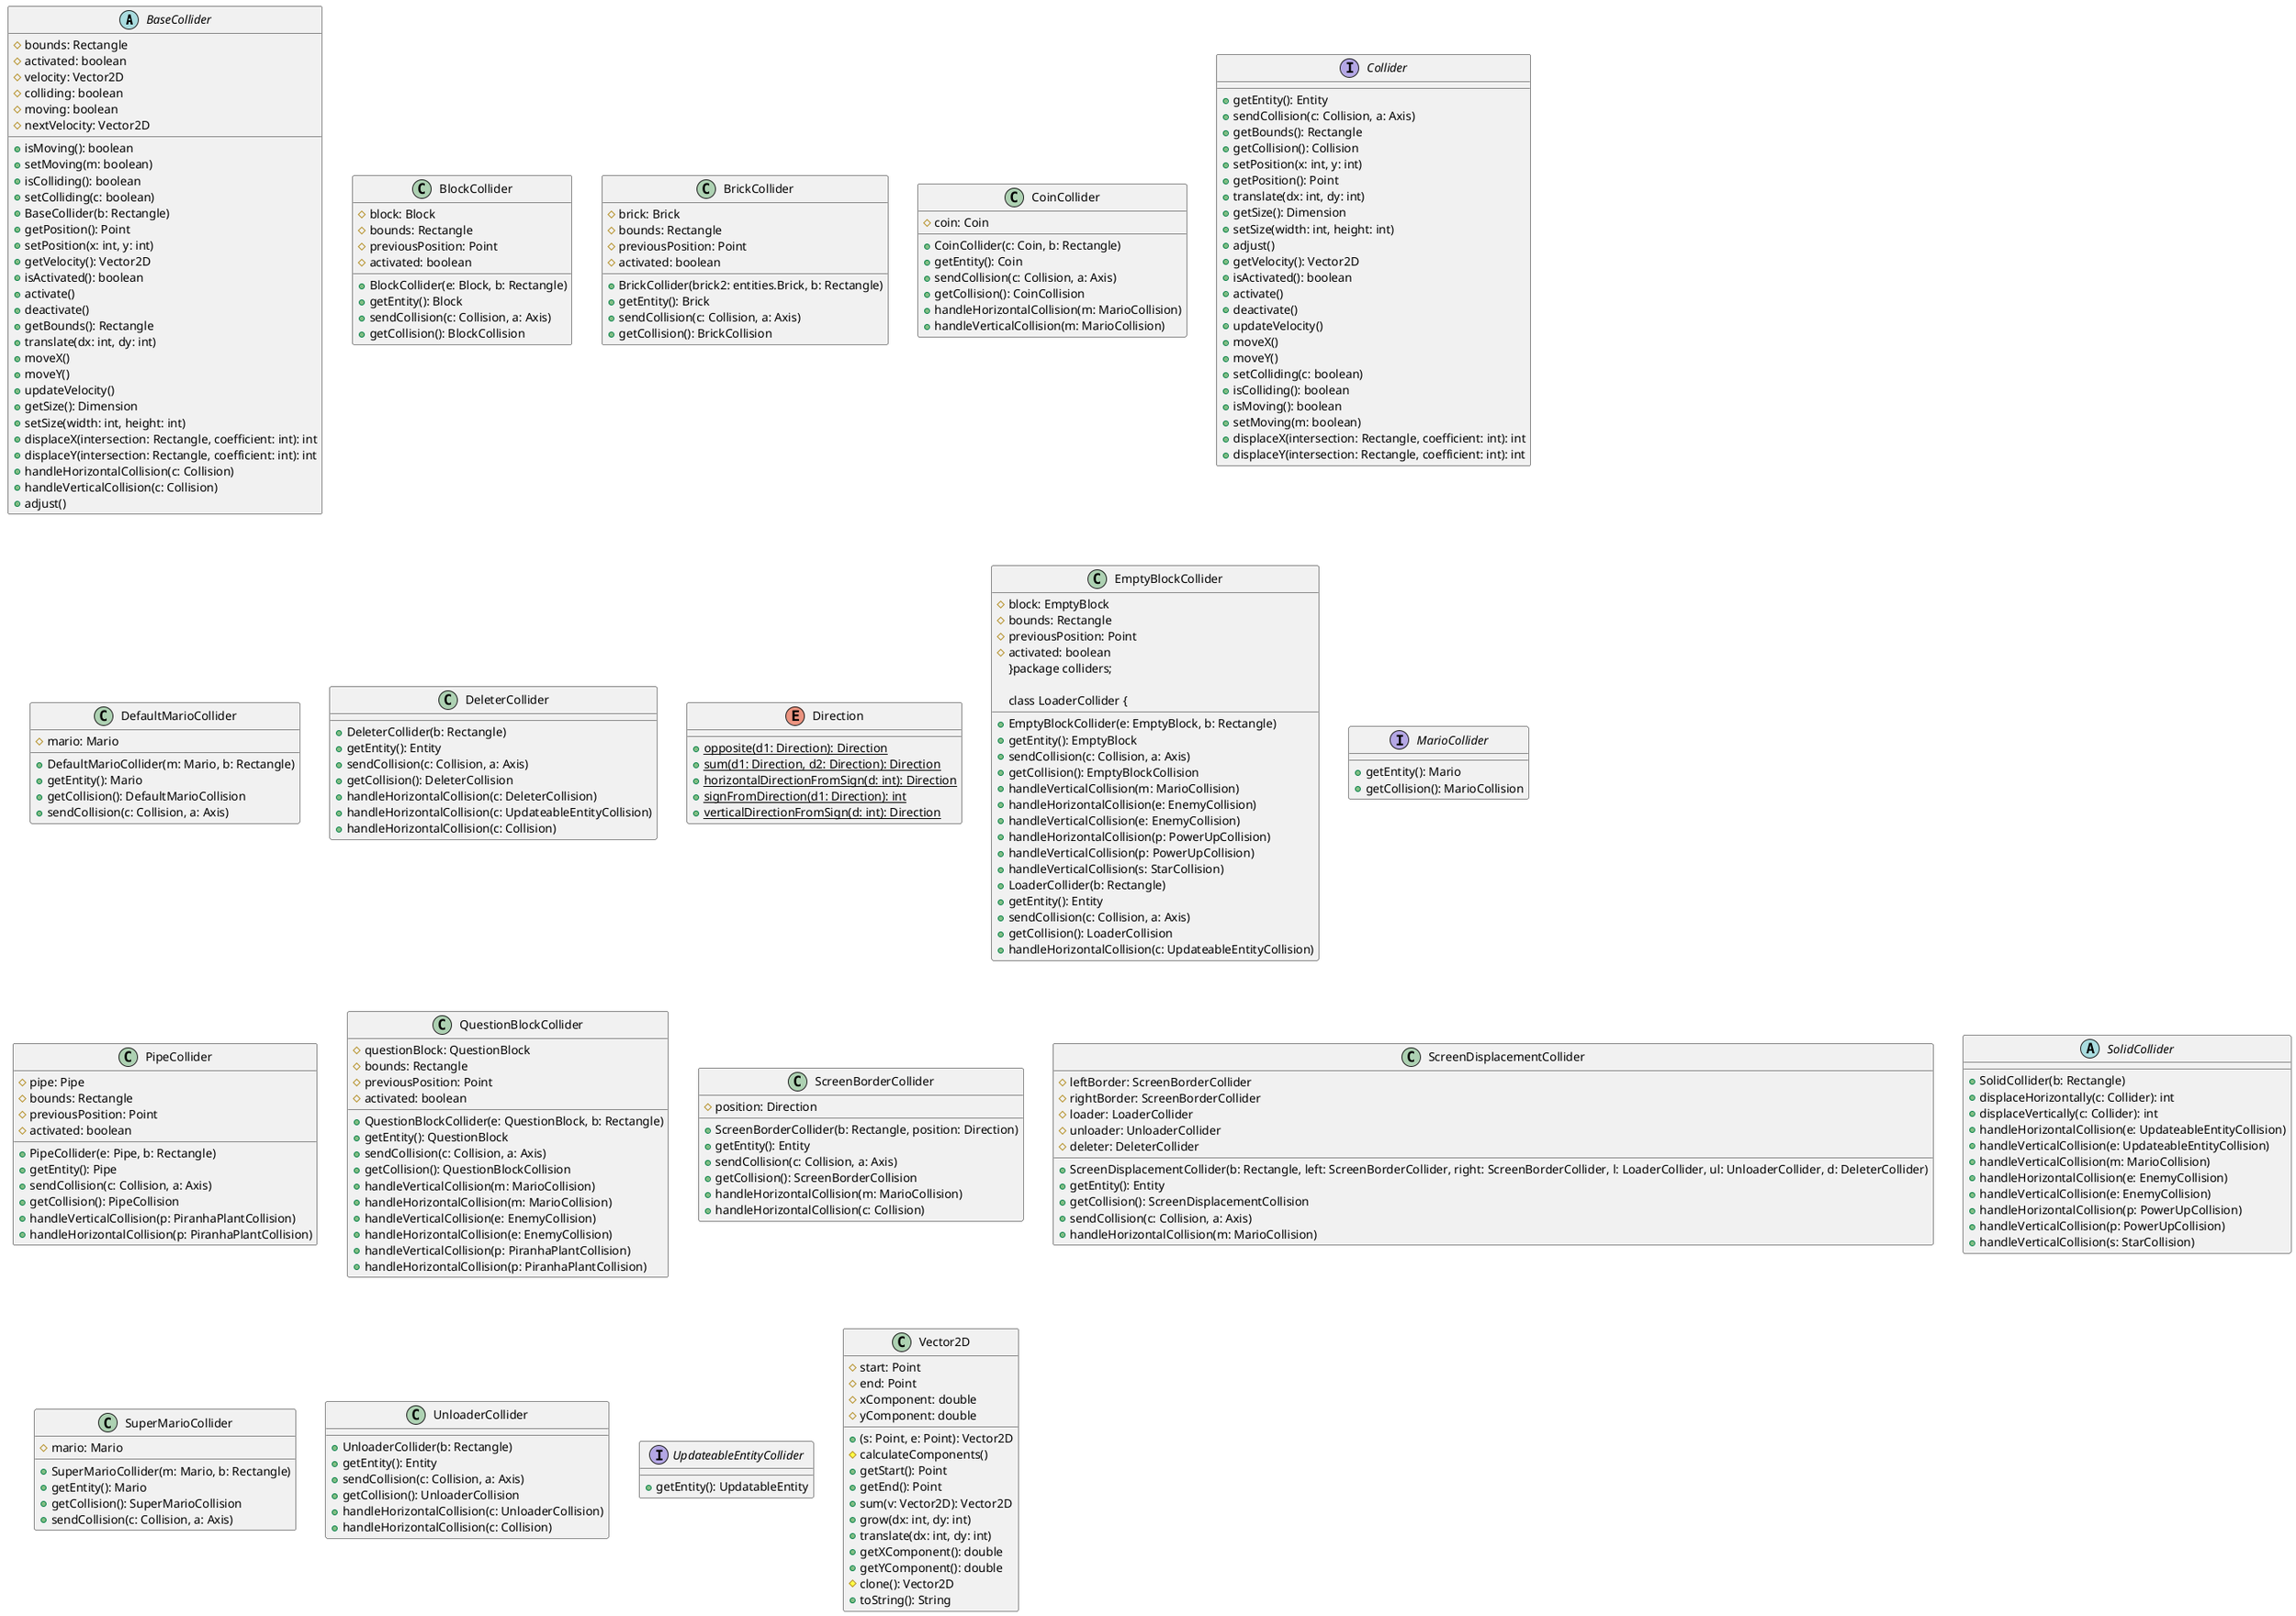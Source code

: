 @startuml
abstract class BaseCollider {
   #bounds: Rectangle
   #activated: boolean
   #velocity: Vector2D
   #colliding: boolean
   #moving: boolean
   #nextVelocity: Vector2D
   +isMoving(): boolean 
   +setMoving(m: boolean)
   +isColliding(): boolean 
   +setColliding(c: boolean)
   +BaseCollider(b: Rectangle)
   +getPosition(): Point 
   +setPosition(x: int, y: int)
   +getVelocity(): Vector2D 
   +isActivated(): boolean 
   +activate()
   +deactivate()
   +getBounds(): Rectangle 
   +translate(dx: int, dy: int)
   +moveX()
   +moveY()
   +updateVelocity()
   +getSize(): Dimension 
   +setSize(width: int, height: int)
   +displaceX(intersection: Rectangle, coefficient: int): int 
   +displaceY(intersection: Rectangle, coefficient: int): int 
   +handleHorizontalCollision(c: Collision)
   +handleVerticalCollision(c: Collision)
   +adjust()
}

class BlockCollider {
   #block: Block
   #bounds: Rectangle
   #previousPosition: Point
   #activated: boolean
   +BlockCollider(e: Block, b: Rectangle)
   +getEntity(): Block 
   +sendCollision(c: Collision, a: Axis)
   +getCollision(): BlockCollision 
}

class BrickCollider {
   #brick: Brick
   #bounds: Rectangle
   #previousPosition: Point
   #activated: boolean
   +BrickCollider(brick2: entities.Brick, b: Rectangle)
   +getEntity(): Brick 
   +sendCollision(c: Collision, a: Axis)
   +getCollision(): BrickCollision 
}

class CoinCollider {
   #coin: Coin
   +CoinCollider(c: Coin, b: Rectangle)
   +getEntity(): Coin 
   +sendCollision(c: Collision, a: Axis)
   +getCollision(): CoinCollision 
   +handleHorizontalCollision(m: MarioCollision)
   +handleVerticalCollision(m: MarioCollision)
}

interface Collider {
   +getEntity(): Entity 
   +sendCollision(c: Collision, a: Axis)
   +getBounds(): Rectangle 
   +getCollision(): Collision 
   +setPosition(x: int, y: int)
   +getPosition(): Point 
   +translate(dx: int, dy: int)
   +getSize(): Dimension 
   +setSize(width: int, height: int)
   +adjust()
   +getVelocity(): Vector2D 
   +isActivated(): boolean 
   +activate()
   +deactivate()
   +updateVelocity()
   +moveX()
   +moveY()
   +setColliding(c: boolean)
   +isColliding(): boolean 
   +isMoving(): boolean 
   +setMoving(m: boolean)
   +displaceX(intersection: Rectangle, coefficient: int): int 
   +displaceY(intersection: Rectangle, coefficient: int): int 
}

class DefaultMarioCollider {
   #mario: Mario
   +DefaultMarioCollider(m: Mario, b: Rectangle)
   +getEntity(): Mario 
   +getCollision(): DefaultMarioCollision 
   +sendCollision(c: Collision, a: Axis)
}

class DeleterCollider {
   +DeleterCollider(b: Rectangle)
   +getEntity(): Entity 
   +sendCollision(c: Collision, a: Axis)
   +getCollision(): DeleterCollision 
   +handleHorizontalCollision(c: DeleterCollision)
   +handleHorizontalCollision(c: UpdateableEntityCollision)
   +handleHorizontalCollision(c: Collision)
}

enum Direction {
   +{static}opposite(d1: Direction): Direction 
   +{static}sum(d1: Direction, d2: Direction): Direction 
   +{static}horizontalDirectionFromSign(d: int): Direction 
   +{static}signFromDirection(d1: Direction): int 
   +{static}verticalDirectionFromSign(d: int): Direction 
}

class EmptyBlockCollider {
   #block: EmptyBlock
   #bounds: Rectangle
   #previousPosition: Point
   #activated: boolean
   +EmptyBlockCollider(e: EmptyBlock, b: Rectangle)
   +getEntity(): EmptyBlock 
   +sendCollision(c: Collision, a: Axis)
   +getCollision(): EmptyBlockCollision 
   +handleVerticalCollision(m: MarioCollision)
   +handleHorizontalCollision(e: EnemyCollision)
   +handleVerticalCollision(e: EnemyCollision)
   +handleHorizontalCollision(p: PowerUpCollision)
   +handleVerticalCollision(p: PowerUpCollision)
   +handleVerticalCollision(s: StarCollision)
}package colliders;

class LoaderCollider {
   +LoaderCollider(b: Rectangle)
   +getEntity(): Entity 
   +sendCollision(c: Collision, a: Axis)
   +getCollision(): LoaderCollision 
   +handleHorizontalCollision(c: UpdateableEntityCollision)
}

interface MarioCollider {
   +getEntity(): Mario 
   +getCollision(): MarioCollision 
}

class PipeCollider {
   #pipe: Pipe
   #bounds: Rectangle
   #previousPosition: Point
   #activated: boolean
   +PipeCollider(e: Pipe, b: Rectangle)
   +getEntity(): Pipe 
   +sendCollision(c: Collision, a: Axis)
   +getCollision(): PipeCollision 
   +handleVerticalCollision(p: PiranhaPlantCollision)
   +handleHorizontalCollision(p: PiranhaPlantCollision)
}

class QuestionBlockCollider {
   #questionBlock: QuestionBlock
   #bounds: Rectangle
   #previousPosition: Point
   #activated: boolean
   +QuestionBlockCollider(e: QuestionBlock, b: Rectangle)
   +getEntity(): QuestionBlock 
   +sendCollision(c: Collision, a: Axis)
   +getCollision(): QuestionBlockCollision 
   +handleVerticalCollision(m: MarioCollision)
   +handleHorizontalCollision(m: MarioCollision)
   +handleVerticalCollision(e: EnemyCollision)
   +handleHorizontalCollision(e: EnemyCollision)
   +handleVerticalCollision(p: PiranhaPlantCollision)
   +handleHorizontalCollision(p: PiranhaPlantCollision)
}

class ScreenBorderCollider {
   #position: Direction
   +ScreenBorderCollider(b: Rectangle, position: Direction)
   +getEntity(): Entity 
   +sendCollision(c: Collision, a: Axis)
   +getCollision(): ScreenBorderCollision 
   +handleHorizontalCollision(m: MarioCollision)
   +handleHorizontalCollision(c: Collision)
}

class ScreenDisplacementCollider {
   #leftBorder: ScreenBorderCollider
   #rightBorder: ScreenBorderCollider
   #loader: LoaderCollider
   #unloader: UnloaderCollider
   #deleter: DeleterCollider
   +ScreenDisplacementCollider(b: Rectangle, left: ScreenBorderCollider, right: ScreenBorderCollider, l: LoaderCollider, ul: UnloaderCollider, d: DeleterCollider)
   +getEntity(): Entity 
   +getCollision(): ScreenDisplacementCollision 
   +sendCollision(c: Collision, a: Axis)
   +handleHorizontalCollision(m: MarioCollision)
}

abstract class SolidCollider {
   +SolidCollider(b: Rectangle)
   +displaceHorizontally(c: Collider): int 
   +displaceVertically(c: Collider): int 
   +handleHorizontalCollision(e: UpdateableEntityCollision)
   +handleVerticalCollision(e: UpdateableEntityCollision)
   +handleVerticalCollision(m: MarioCollision)
   +handleHorizontalCollision(e: EnemyCollision)
   +handleVerticalCollision(e: EnemyCollision)
   +handleHorizontalCollision(p: PowerUpCollision)
   +handleVerticalCollision(p: PowerUpCollision)
   +handleVerticalCollision(s: StarCollision)
}

class SuperMarioCollider {
   #mario: Mario
   +SuperMarioCollider(m: Mario, b: Rectangle)
   +getEntity(): Mario 
   +getCollision(): SuperMarioCollision 
   +sendCollision(c: Collision, a: Axis)
}

class UnloaderCollider {
   +UnloaderCollider(b: Rectangle)
   +getEntity(): Entity 
   +sendCollision(c: Collision, a: Axis)
   +getCollision(): UnloaderCollision 
   +handleHorizontalCollision(c: UnloaderCollision)
   +handleHorizontalCollision(c: Collision)
}

interface UpdateableEntityCollider {
   +getEntity(): UpdatableEntity 
}

class Vector2D {
   #start: Point
   #end: Point
   #xComponent: double
   #yComponent: double
   +(s: Point, e: Point): Vector2D 
   #calculateComponents()
   +getStart(): Point 
   +getEnd(): Point 
   +sum(v: Vector2D): Vector2D 
   +grow(dx: int, dy: int)
   +translate(dx: int, dy: int)
   +getXComponent(): double 
   +getYComponent(): double 
   #clone(): Vector2D 
   +toString(): String 
}

@enduml
